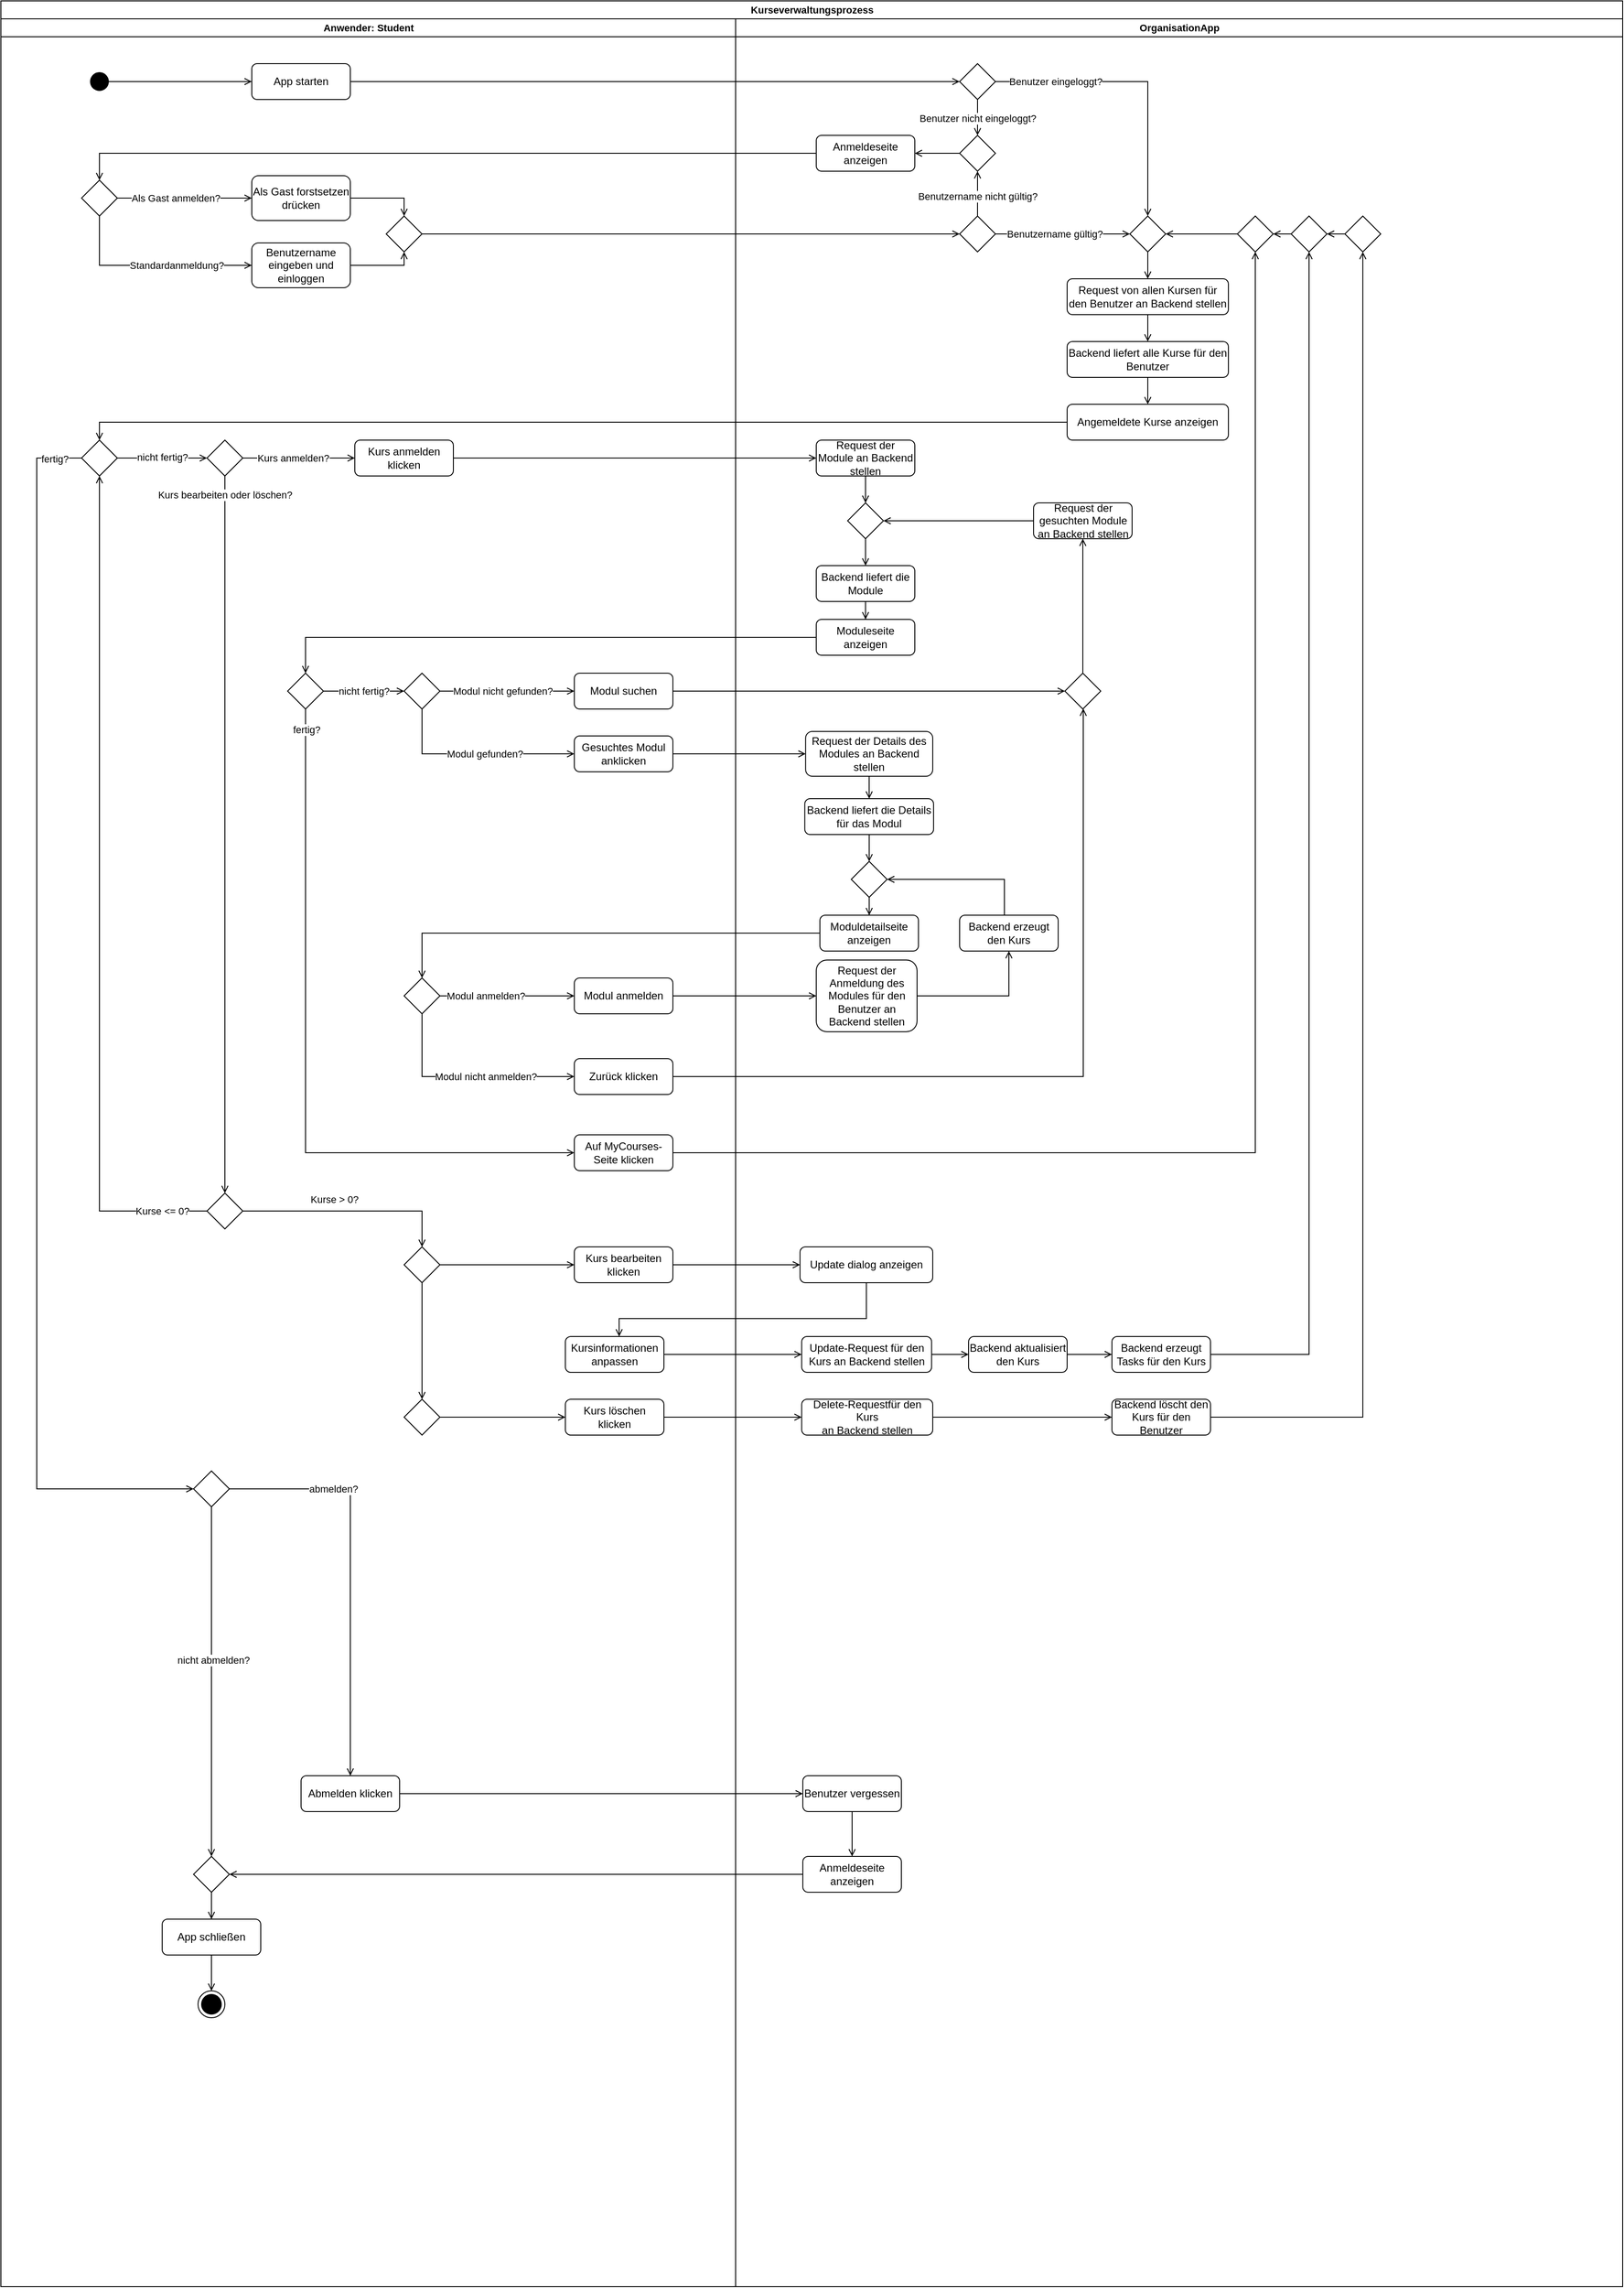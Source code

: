 <mxfile version="22.1.16" type="device">
  <diagram id="prtHgNgQTEPvFCAcTncT" name="Page-1">
    <mxGraphModel dx="1644" dy="957" grid="1" gridSize="10" guides="1" tooltips="1" connect="1" arrows="1" fold="1" page="1" pageScale="1" pageWidth="2339" pageHeight="3300" math="0" shadow="0">
      <root>
        <mxCell id="0" />
        <mxCell id="1" parent="0" />
        <mxCell id="r15vyIwHmRAf6tkdbMvE-11" value="Kurseverwaltungsprozess" style="swimlane;childLayout=stackLayout;resizeParent=1;resizeParentMax=0;startSize=20;html=1;fontFamily=Helvetica;fontSize=11;fontColor=default;" parent="1" vertex="1">
          <mxGeometry x="220" y="50" width="1810" height="2550" as="geometry" />
        </mxCell>
        <mxCell id="0JrusJnMJfVBX46V95SI-39" style="edgeStyle=orthogonalEdgeStyle;rounded=0;orthogonalLoop=1;jettySize=auto;html=1;endArrow=open;endFill=0;" parent="r15vyIwHmRAf6tkdbMvE-11" source="0JrusJnMJfVBX46V95SI-16" target="0JrusJnMJfVBX46V95SI-38" edge="1">
          <mxGeometry relative="1" as="geometry">
            <Array as="points">
              <mxPoint x="820" y="260" />
              <mxPoint x="820" y="260" />
            </Array>
          </mxGeometry>
        </mxCell>
        <mxCell id="0JrusJnMJfVBX46V95SI-12" style="edgeStyle=orthogonalEdgeStyle;rounded=0;orthogonalLoop=1;jettySize=auto;html=1;endArrow=open;endFill=0;" parent="r15vyIwHmRAf6tkdbMvE-11" source="r15vyIwHmRAf6tkdbMvE-31" target="0JrusJnMJfVBX46V95SI-8" edge="1">
          <mxGeometry relative="1" as="geometry" />
        </mxCell>
        <mxCell id="lxgantifRZ7oLD4zVD7n-120" style="edgeStyle=orthogonalEdgeStyle;shape=connector;rounded=0;orthogonalLoop=1;jettySize=auto;html=1;labelBackgroundColor=default;strokeColor=default;align=center;verticalAlign=middle;fontFamily=Helvetica;fontSize=11;fontColor=default;endArrow=open;endFill=0;" edge="1" parent="r15vyIwHmRAf6tkdbMvE-11" source="0JrusJnMJfVBX46V95SI-94" target="lxgantifRZ7oLD4zVD7n-123">
          <mxGeometry relative="1" as="geometry">
            <Array as="points">
              <mxPoint x="640" y="510" />
              <mxPoint x="640" y="510" />
            </Array>
          </mxGeometry>
        </mxCell>
        <mxCell id="lxgantifRZ7oLD4zVD7n-125" style="edgeStyle=orthogonalEdgeStyle;shape=connector;rounded=0;orthogonalLoop=1;jettySize=auto;html=1;labelBackgroundColor=default;strokeColor=default;align=center;verticalAlign=middle;fontFamily=Helvetica;fontSize=11;fontColor=default;endArrow=open;endFill=0;" edge="1" parent="r15vyIwHmRAf6tkdbMvE-11" source="lxgantifRZ7oLD4zVD7n-119" target="lxgantifRZ7oLD4zVD7n-166">
          <mxGeometry relative="1" as="geometry">
            <Array as="points">
              <mxPoint x="340" y="710" />
            </Array>
          </mxGeometry>
        </mxCell>
        <mxCell id="lxgantifRZ7oLD4zVD7n-143" style="edgeStyle=orthogonalEdgeStyle;shape=connector;rounded=0;orthogonalLoop=1;jettySize=auto;html=1;labelBackgroundColor=default;strokeColor=default;align=center;verticalAlign=middle;fontFamily=Helvetica;fontSize=11;fontColor=default;endArrow=open;endFill=0;" edge="1" parent="r15vyIwHmRAf6tkdbMvE-11" source="lxgantifRZ7oLD4zVD7n-128" target="lxgantifRZ7oLD4zVD7n-141">
          <mxGeometry relative="1" as="geometry" />
        </mxCell>
        <mxCell id="lxgantifRZ7oLD4zVD7n-179" style="edgeStyle=orthogonalEdgeStyle;shape=connector;rounded=0;orthogonalLoop=1;jettySize=auto;html=1;labelBackgroundColor=default;strokeColor=default;align=center;verticalAlign=middle;fontFamily=Helvetica;fontSize=11;fontColor=default;endArrow=open;endFill=0;" edge="1" parent="r15vyIwHmRAf6tkdbMvE-11" source="lxgantifRZ7oLD4zVD7n-129" target="lxgantifRZ7oLD4zVD7n-178">
          <mxGeometry relative="1" as="geometry" />
        </mxCell>
        <mxCell id="lxgantifRZ7oLD4zVD7n-165" style="edgeStyle=orthogonalEdgeStyle;shape=connector;rounded=0;orthogonalLoop=1;jettySize=auto;html=1;labelBackgroundColor=default;strokeColor=default;align=center;verticalAlign=middle;fontFamily=Helvetica;fontSize=11;fontColor=default;endArrow=open;endFill=0;" edge="1" parent="r15vyIwHmRAf6tkdbMvE-11" source="lxgantifRZ7oLD4zVD7n-161" target="lxgantifRZ7oLD4zVD7n-169">
          <mxGeometry relative="1" as="geometry">
            <mxPoint x="530.0" y="1250" as="sourcePoint" />
            <mxPoint x="1105" y="1070.0" as="targetPoint" />
            <Array as="points">
              <mxPoint x="1208" y="1200" />
            </Array>
          </mxGeometry>
        </mxCell>
        <mxCell id="r15vyIwHmRAf6tkdbMvE-21" style="edgeStyle=orthogonalEdgeStyle;shape=connector;rounded=0;orthogonalLoop=1;jettySize=auto;html=1;labelBackgroundColor=default;strokeColor=default;align=center;verticalAlign=middle;fontFamily=Helvetica;fontSize=11;fontColor=default;endArrow=open;endFill=0;" parent="r15vyIwHmRAf6tkdbMvE-11" source="r15vyIwHmRAf6tkdbMvE-18" target="r15vyIwHmRAf6tkdbMvE-20" edge="1">
          <mxGeometry relative="1" as="geometry" />
        </mxCell>
        <mxCell id="lxgantifRZ7oLD4zVD7n-191" style="edgeStyle=orthogonalEdgeStyle;shape=connector;rounded=0;orthogonalLoop=1;jettySize=auto;html=1;labelBackgroundColor=default;strokeColor=default;align=center;verticalAlign=middle;fontFamily=Helvetica;fontSize=11;fontColor=default;endArrow=open;endFill=0;" edge="1" parent="r15vyIwHmRAf6tkdbMvE-11" source="lxgantifRZ7oLD4zVD7n-186" target="lxgantifRZ7oLD4zVD7n-188">
          <mxGeometry relative="1" as="geometry">
            <mxPoint x="1390" y="490" as="targetPoint" />
          </mxGeometry>
        </mxCell>
        <mxCell id="lxgantifRZ7oLD4zVD7n-156" style="edgeStyle=orthogonalEdgeStyle;shape=connector;rounded=0;orthogonalLoop=1;jettySize=auto;html=1;labelBackgroundColor=default;strokeColor=default;align=center;verticalAlign=middle;fontFamily=Helvetica;fontSize=11;fontColor=default;endArrow=open;endFill=0;" edge="1" parent="r15vyIwHmRAf6tkdbMvE-11" source="0JrusJnMJfVBX46V95SI-2" target="0JrusJnMJfVBX46V95SI-110">
          <mxGeometry relative="1" as="geometry">
            <mxPoint x="967.474" y="530.026" as="targetPoint" />
            <Array as="points">
              <mxPoint x="110" y="470" />
            </Array>
          </mxGeometry>
        </mxCell>
        <mxCell id="lxgantifRZ7oLD4zVD7n-139" style="edgeStyle=orthogonalEdgeStyle;shape=connector;rounded=0;orthogonalLoop=1;jettySize=auto;html=1;labelBackgroundColor=default;strokeColor=default;align=center;verticalAlign=middle;fontFamily=Helvetica;fontSize=11;fontColor=default;endArrow=open;endFill=0;" edge="1" parent="r15vyIwHmRAf6tkdbMvE-11" source="lxgantifRZ7oLD4zVD7n-121" target="lxgantifRZ7oLD4zVD7n-169">
          <mxGeometry relative="1" as="geometry">
            <Array as="points">
              <mxPoint x="900" y="770" />
              <mxPoint x="900" y="770" />
            </Array>
          </mxGeometry>
        </mxCell>
        <mxCell id="lxgantifRZ7oLD4zVD7n-177" style="edgeStyle=orthogonalEdgeStyle;shape=connector;rounded=0;orthogonalLoop=1;jettySize=auto;html=1;labelBackgroundColor=default;strokeColor=default;align=center;verticalAlign=middle;fontFamily=Helvetica;fontSize=11;fontColor=default;endArrow=open;endFill=0;" edge="1" parent="r15vyIwHmRAf6tkdbMvE-11" source="lxgantifRZ7oLD4zVD7n-122" target="lxgantifRZ7oLD4zVD7n-171">
          <mxGeometry relative="1" as="geometry" />
        </mxCell>
        <mxCell id="r15vyIwHmRAf6tkdbMvE-12" value="Anwender: Student" style="swimlane;startSize=20;html=1;fontFamily=Helvetica;fontSize=11;fontColor=default;" parent="r15vyIwHmRAf6tkdbMvE-11" vertex="1">
          <mxGeometry y="20" width="820" height="2530" as="geometry" />
        </mxCell>
        <mxCell id="0JrusJnMJfVBX46V95SI-94" value="Kurs anmelden klicken" style="rounded=1;whiteSpace=wrap;html=1;" parent="r15vyIwHmRAf6tkdbMvE-12" vertex="1">
          <mxGeometry x="395" y="470" width="110" height="40" as="geometry" />
        </mxCell>
        <mxCell id="lxgantifRZ7oLD4zVD7n-192" style="edgeStyle=orthogonalEdgeStyle;shape=connector;rounded=0;orthogonalLoop=1;jettySize=auto;html=1;labelBackgroundColor=default;strokeColor=default;align=center;verticalAlign=middle;fontFamily=Helvetica;fontSize=11;fontColor=default;endArrow=open;endFill=0;" edge="1" parent="r15vyIwHmRAf6tkdbMvE-12" source="0JrusJnMJfVBX46V95SI-5" target="0JrusJnMJfVBX46V95SI-16">
          <mxGeometry relative="1" as="geometry">
            <Array as="points">
              <mxPoint x="450" y="275" />
            </Array>
          </mxGeometry>
        </mxCell>
        <mxCell id="0JrusJnMJfVBX46V95SI-5" value="Benutzername eingeben und einloggen" style="rounded=1;whiteSpace=wrap;html=1;" parent="r15vyIwHmRAf6tkdbMvE-12" vertex="1">
          <mxGeometry x="280" y="250" width="110" height="50" as="geometry" />
        </mxCell>
        <mxCell id="0JrusJnMJfVBX46V95SI-9" value="Als Gast forstsetzen drücken" style="rounded=1;whiteSpace=wrap;html=1;" parent="r15vyIwHmRAf6tkdbMvE-12" vertex="1">
          <mxGeometry x="280" y="175" width="110" height="50" as="geometry" />
        </mxCell>
        <mxCell id="0JrusJnMJfVBX46V95SI-16" value="" style="rhombus;whiteSpace=wrap;html=1;" parent="r15vyIwHmRAf6tkdbMvE-12" vertex="1">
          <mxGeometry x="430" y="220" width="40" height="40" as="geometry" />
        </mxCell>
        <mxCell id="0JrusJnMJfVBX46V95SI-18" style="edgeStyle=orthogonalEdgeStyle;rounded=0;orthogonalLoop=1;jettySize=auto;html=1;endArrow=open;endFill=0;" parent="r15vyIwHmRAf6tkdbMvE-12" source="0JrusJnMJfVBX46V95SI-9" target="0JrusJnMJfVBX46V95SI-16" edge="1">
          <mxGeometry relative="1" as="geometry">
            <Array as="points">
              <mxPoint x="450" y="200" />
            </Array>
          </mxGeometry>
        </mxCell>
        <mxCell id="0JrusJnMJfVBX46V95SI-8" value="" style="rhombus;whiteSpace=wrap;html=1;" parent="r15vyIwHmRAf6tkdbMvE-12" vertex="1">
          <mxGeometry x="90" y="180" width="40" height="40" as="geometry" />
        </mxCell>
        <mxCell id="0JrusJnMJfVBX46V95SI-10" style="edgeStyle=orthogonalEdgeStyle;rounded=0;orthogonalLoop=1;jettySize=auto;html=1;endArrow=open;endFill=0;" parent="r15vyIwHmRAf6tkdbMvE-12" source="0JrusJnMJfVBX46V95SI-8" target="0JrusJnMJfVBX46V95SI-5" edge="1">
          <mxGeometry relative="1" as="geometry">
            <Array as="points">
              <mxPoint x="110" y="275" />
            </Array>
          </mxGeometry>
        </mxCell>
        <mxCell id="0JrusJnMJfVBX46V95SI-13" value="Standardanmeldung?" style="edgeLabel;html=1;align=center;verticalAlign=middle;resizable=0;points=[];" parent="0JrusJnMJfVBX46V95SI-10" vertex="1" connectable="0">
          <mxGeometry x="-0.062" relative="1" as="geometry">
            <mxPoint x="35" as="offset" />
          </mxGeometry>
        </mxCell>
        <mxCell id="0JrusJnMJfVBX46V95SI-11" style="edgeStyle=orthogonalEdgeStyle;rounded=0;orthogonalLoop=1;jettySize=auto;html=1;endArrow=open;endFill=0;" parent="r15vyIwHmRAf6tkdbMvE-12" source="0JrusJnMJfVBX46V95SI-8" target="0JrusJnMJfVBX46V95SI-9" edge="1">
          <mxGeometry relative="1" as="geometry">
            <Array as="points">
              <mxPoint x="185" y="200" />
            </Array>
          </mxGeometry>
        </mxCell>
        <mxCell id="0JrusJnMJfVBX46V95SI-15" value="Als Gast anmelden?" style="edgeLabel;html=1;align=center;verticalAlign=middle;resizable=0;points=[];" parent="0JrusJnMJfVBX46V95SI-11" vertex="1" connectable="0">
          <mxGeometry x="-0.052" relative="1" as="geometry">
            <mxPoint x="-6" as="offset" />
          </mxGeometry>
        </mxCell>
        <mxCell id="0JrusJnMJfVBX46V95SI-99" style="edgeStyle=orthogonalEdgeStyle;rounded=0;orthogonalLoop=1;jettySize=auto;html=1;endArrow=open;endFill=0;" parent="r15vyIwHmRAf6tkdbMvE-12" source="0JrusJnMJfVBX46V95SI-98" target="0JrusJnMJfVBX46V95SI-94" edge="1">
          <mxGeometry relative="1" as="geometry" />
        </mxCell>
        <mxCell id="lxgantifRZ7oLD4zVD7n-19" value="Kurs anmelden?" style="edgeLabel;html=1;align=center;verticalAlign=middle;resizable=0;points=[];fontSize=11;fontFamily=Helvetica;fontColor=default;" vertex="1" connectable="0" parent="0JrusJnMJfVBX46V95SI-99">
          <mxGeometry x="-0.483" relative="1" as="geometry">
            <mxPoint x="23" as="offset" />
          </mxGeometry>
        </mxCell>
        <mxCell id="0JrusJnMJfVBX46V95SI-98" value="" style="rhombus;whiteSpace=wrap;html=1;" parent="r15vyIwHmRAf6tkdbMvE-12" vertex="1">
          <mxGeometry x="230" y="470" width="40" height="40" as="geometry" />
        </mxCell>
        <mxCell id="lxgantifRZ7oLD4zVD7n-4" style="edgeStyle=orthogonalEdgeStyle;rounded=0;orthogonalLoop=1;jettySize=auto;html=1;endArrow=open;endFill=0;" edge="1" parent="r15vyIwHmRAf6tkdbMvE-12" source="0JrusJnMJfVBX46V95SI-110" target="0JrusJnMJfVBX46V95SI-98">
          <mxGeometry relative="1" as="geometry">
            <Array as="points">
              <mxPoint x="160" y="490" />
              <mxPoint x="160" y="490" />
            </Array>
          </mxGeometry>
        </mxCell>
        <mxCell id="lxgantifRZ7oLD4zVD7n-5" value="nicht fertig?" style="edgeLabel;html=1;align=center;verticalAlign=middle;resizable=0;points=[];" vertex="1" connectable="0" parent="lxgantifRZ7oLD4zVD7n-4">
          <mxGeometry x="-0.002" y="1" relative="1" as="geometry">
            <mxPoint as="offset" />
          </mxGeometry>
        </mxCell>
        <mxCell id="0JrusJnMJfVBX46V95SI-110" value="" style="rhombus;whiteSpace=wrap;html=1;" parent="r15vyIwHmRAf6tkdbMvE-12" vertex="1">
          <mxGeometry x="90" y="470" width="40" height="40" as="geometry" />
        </mxCell>
        <mxCell id="lxgantifRZ7oLD4zVD7n-187" style="edgeStyle=orthogonalEdgeStyle;shape=connector;rounded=0;orthogonalLoop=1;jettySize=auto;html=1;labelBackgroundColor=default;strokeColor=default;align=center;verticalAlign=middle;fontFamily=Helvetica;fontSize=11;fontColor=default;endArrow=open;endFill=0;" edge="1" parent="r15vyIwHmRAf6tkdbMvE-12" source="lxgantifRZ7oLD4zVD7n-166" target="lxgantifRZ7oLD4zVD7n-186">
          <mxGeometry relative="1" as="geometry">
            <Array as="points">
              <mxPoint x="340" y="1265" />
            </Array>
          </mxGeometry>
        </mxCell>
        <mxCell id="lxgantifRZ7oLD4zVD7n-194" value="fertig?" style="edgeLabel;html=1;align=center;verticalAlign=middle;resizable=0;points=[];fontSize=11;fontFamily=Helvetica;fontColor=default;" vertex="1" connectable="0" parent="lxgantifRZ7oLD4zVD7n-187">
          <mxGeometry x="-0.942" y="1" relative="1" as="geometry">
            <mxPoint as="offset" />
          </mxGeometry>
        </mxCell>
        <mxCell id="lxgantifRZ7oLD4zVD7n-166" value="" style="rhombus;whiteSpace=wrap;html=1;" vertex="1" parent="r15vyIwHmRAf6tkdbMvE-12">
          <mxGeometry x="320" y="730" width="40" height="40" as="geometry" />
        </mxCell>
        <mxCell id="lxgantifRZ7oLD4zVD7n-128" value="Gesuchtes Modul anklicken" style="rounded=1;whiteSpace=wrap;html=1;" vertex="1" parent="r15vyIwHmRAf6tkdbMvE-12">
          <mxGeometry x="640" y="800" width="110" height="40" as="geometry" />
        </mxCell>
        <mxCell id="lxgantifRZ7oLD4zVD7n-129" value="Modul anmelden" style="rounded=1;whiteSpace=wrap;html=1;" vertex="1" parent="r15vyIwHmRAf6tkdbMvE-12">
          <mxGeometry x="640" y="1070" width="110" height="40" as="geometry" />
        </mxCell>
        <mxCell id="lxgantifRZ7oLD4zVD7n-161" value="Zurück klicken" style="rounded=1;whiteSpace=wrap;html=1;" vertex="1" parent="r15vyIwHmRAf6tkdbMvE-12">
          <mxGeometry x="640" y="1160" width="110" height="40" as="geometry" />
        </mxCell>
        <mxCell id="lxgantifRZ7oLD4zVD7n-186" value="Auf MyCourses-Seite klicken" style="rounded=1;whiteSpace=wrap;html=1;" vertex="1" parent="r15vyIwHmRAf6tkdbMvE-12">
          <mxGeometry x="640" y="1245" width="110" height="40" as="geometry" />
        </mxCell>
        <mxCell id="r15vyIwHmRAf6tkdbMvE-15" value="" style="ellipse;whiteSpace=wrap;html=1;fillColor=#000000;" parent="r15vyIwHmRAf6tkdbMvE-12" vertex="1">
          <mxGeometry x="100" y="60" width="20" height="20" as="geometry" />
        </mxCell>
        <mxCell id="r15vyIwHmRAf6tkdbMvE-18" value="App starten" style="rounded=1;whiteSpace=wrap;html=1;" parent="r15vyIwHmRAf6tkdbMvE-12" vertex="1">
          <mxGeometry x="280" y="50" width="110" height="40" as="geometry" />
        </mxCell>
        <mxCell id="r15vyIwHmRAf6tkdbMvE-17" style="edgeStyle=orthogonalEdgeStyle;shape=connector;rounded=0;orthogonalLoop=1;jettySize=auto;html=1;labelBackgroundColor=default;strokeColor=default;align=center;verticalAlign=middle;fontFamily=Helvetica;fontSize=11;fontColor=default;endArrow=open;endFill=0;" parent="r15vyIwHmRAf6tkdbMvE-12" source="r15vyIwHmRAf6tkdbMvE-15" target="r15vyIwHmRAf6tkdbMvE-18" edge="1">
          <mxGeometry relative="1" as="geometry">
            <mxPoint x="470" y="50" as="targetPoint" />
          </mxGeometry>
        </mxCell>
        <mxCell id="lxgantifRZ7oLD4zVD7n-134" value="" style="rhombus;whiteSpace=wrap;html=1;" vertex="1" parent="r15vyIwHmRAf6tkdbMvE-12">
          <mxGeometry x="450" y="730" width="40" height="40" as="geometry" />
        </mxCell>
        <mxCell id="lxgantifRZ7oLD4zVD7n-137" style="edgeStyle=orthogonalEdgeStyle;shape=connector;rounded=0;orthogonalLoop=1;jettySize=auto;html=1;labelBackgroundColor=default;strokeColor=default;align=center;verticalAlign=middle;fontFamily=Helvetica;fontSize=11;fontColor=default;endArrow=open;endFill=0;" edge="1" parent="r15vyIwHmRAf6tkdbMvE-12" source="lxgantifRZ7oLD4zVD7n-134" target="lxgantifRZ7oLD4zVD7n-128">
          <mxGeometry relative="1" as="geometry">
            <Array as="points">
              <mxPoint x="470" y="820" />
            </Array>
          </mxGeometry>
        </mxCell>
        <mxCell id="lxgantifRZ7oLD4zVD7n-138" value="Modul gefunden?" style="edgeLabel;html=1;align=center;verticalAlign=middle;resizable=0;points=[];fontSize=11;fontFamily=Helvetica;fontColor=default;" vertex="1" connectable="0" parent="lxgantifRZ7oLD4zVD7n-137">
          <mxGeometry x="-0.356" y="1" relative="1" as="geometry">
            <mxPoint x="49" y="1" as="offset" />
          </mxGeometry>
        </mxCell>
        <mxCell id="lxgantifRZ7oLD4zVD7n-167" style="edgeStyle=orthogonalEdgeStyle;shape=connector;rounded=0;orthogonalLoop=1;jettySize=auto;html=1;labelBackgroundColor=default;strokeColor=default;align=center;verticalAlign=middle;fontFamily=Helvetica;fontSize=11;fontColor=default;endArrow=open;endFill=0;" edge="1" parent="r15vyIwHmRAf6tkdbMvE-12" source="lxgantifRZ7oLD4zVD7n-166" target="lxgantifRZ7oLD4zVD7n-134">
          <mxGeometry relative="1" as="geometry" />
        </mxCell>
        <mxCell id="lxgantifRZ7oLD4zVD7n-168" value="nicht fertig?" style="edgeLabel;html=1;align=center;verticalAlign=middle;resizable=0;points=[];fontSize=11;fontFamily=Helvetica;fontColor=default;" vertex="1" connectable="0" parent="lxgantifRZ7oLD4zVD7n-167">
          <mxGeometry x="-0.292" y="2" relative="1" as="geometry">
            <mxPoint x="13" y="2" as="offset" />
          </mxGeometry>
        </mxCell>
        <mxCell id="lxgantifRZ7oLD4zVD7n-121" value="Modul suchen" style="rounded=1;whiteSpace=wrap;html=1;" vertex="1" parent="r15vyIwHmRAf6tkdbMvE-12">
          <mxGeometry x="640" y="730" width="110" height="40" as="geometry" />
        </mxCell>
        <mxCell id="lxgantifRZ7oLD4zVD7n-135" style="edgeStyle=orthogonalEdgeStyle;shape=connector;rounded=0;orthogonalLoop=1;jettySize=auto;html=1;labelBackgroundColor=default;strokeColor=default;align=center;verticalAlign=middle;fontFamily=Helvetica;fontSize=11;fontColor=default;endArrow=open;endFill=0;" edge="1" parent="r15vyIwHmRAf6tkdbMvE-12" source="lxgantifRZ7oLD4zVD7n-134" target="lxgantifRZ7oLD4zVD7n-121">
          <mxGeometry relative="1" as="geometry" />
        </mxCell>
        <mxCell id="lxgantifRZ7oLD4zVD7n-136" value="Modul nicht gefunden?" style="edgeLabel;html=1;align=center;verticalAlign=middle;resizable=0;points=[];fontSize=11;fontFamily=Helvetica;fontColor=default;" vertex="1" connectable="0" parent="lxgantifRZ7oLD4zVD7n-135">
          <mxGeometry x="0.251" relative="1" as="geometry">
            <mxPoint x="-24" as="offset" />
          </mxGeometry>
        </mxCell>
        <mxCell id="lxgantifRZ7oLD4zVD7n-171" value="" style="rhombus;whiteSpace=wrap;html=1;" vertex="1" parent="r15vyIwHmRAf6tkdbMvE-12">
          <mxGeometry x="450" y="1070" width="40" height="40" as="geometry" />
        </mxCell>
        <mxCell id="lxgantifRZ7oLD4zVD7n-175" style="edgeStyle=orthogonalEdgeStyle;shape=connector;rounded=0;orthogonalLoop=1;jettySize=auto;html=1;labelBackgroundColor=default;strokeColor=default;align=center;verticalAlign=middle;fontFamily=Helvetica;fontSize=11;fontColor=default;endArrow=open;endFill=0;" edge="1" parent="r15vyIwHmRAf6tkdbMvE-12" source="lxgantifRZ7oLD4zVD7n-171" target="lxgantifRZ7oLD4zVD7n-161">
          <mxGeometry relative="1" as="geometry">
            <Array as="points">
              <mxPoint x="470" y="1180" />
            </Array>
          </mxGeometry>
        </mxCell>
        <mxCell id="lxgantifRZ7oLD4zVD7n-176" value="Modul nicht anmelden?" style="edgeLabel;html=1;align=center;verticalAlign=middle;resizable=0;points=[];fontSize=11;fontFamily=Helvetica;fontColor=default;" vertex="1" connectable="0" parent="lxgantifRZ7oLD4zVD7n-175">
          <mxGeometry x="0.246" y="1" relative="1" as="geometry">
            <mxPoint x="-9" y="1" as="offset" />
          </mxGeometry>
        </mxCell>
        <mxCell id="lxgantifRZ7oLD4zVD7n-172" style="edgeStyle=orthogonalEdgeStyle;shape=connector;rounded=0;orthogonalLoop=1;jettySize=auto;html=1;labelBackgroundColor=default;strokeColor=default;align=center;verticalAlign=middle;fontFamily=Helvetica;fontSize=11;fontColor=default;endArrow=open;endFill=0;" edge="1" parent="r15vyIwHmRAf6tkdbMvE-12" source="lxgantifRZ7oLD4zVD7n-171" target="lxgantifRZ7oLD4zVD7n-129">
          <mxGeometry relative="1" as="geometry">
            <Array as="points">
              <mxPoint x="560" y="1090" />
              <mxPoint x="560" y="1090" />
            </Array>
          </mxGeometry>
        </mxCell>
        <mxCell id="lxgantifRZ7oLD4zVD7n-174" value="Modul anmelden?" style="edgeLabel;html=1;align=center;verticalAlign=middle;resizable=0;points=[];fontSize=11;fontFamily=Helvetica;fontColor=default;" vertex="1" connectable="0" parent="lxgantifRZ7oLD4zVD7n-172">
          <mxGeometry x="-0.392" y="-1" relative="1" as="geometry">
            <mxPoint x="5" y="-1" as="offset" />
          </mxGeometry>
        </mxCell>
        <mxCell id="0JrusJnMJfVBX46V95SI-103" value="" style="rhombus;whiteSpace=wrap;html=1;" parent="r15vyIwHmRAf6tkdbMvE-12" vertex="1">
          <mxGeometry x="230" y="1310" width="40" height="40" as="geometry" />
        </mxCell>
        <mxCell id="0JrusJnMJfVBX46V95SI-105" style="edgeStyle=orthogonalEdgeStyle;rounded=0;orthogonalLoop=1;jettySize=auto;html=1;endArrow=open;endFill=0;" parent="r15vyIwHmRAf6tkdbMvE-12" source="0JrusJnMJfVBX46V95SI-98" target="0JrusJnMJfVBX46V95SI-103" edge="1">
          <mxGeometry relative="1" as="geometry" />
        </mxCell>
        <mxCell id="lxgantifRZ7oLD4zVD7n-20" value="Kurs bearbeiten oder löschen?" style="edgeLabel;html=1;align=center;verticalAlign=middle;resizable=0;points=[];fontSize=11;fontFamily=Helvetica;fontColor=default;" vertex="1" connectable="0" parent="0JrusJnMJfVBX46V95SI-105">
          <mxGeometry x="-0.426" y="1" relative="1" as="geometry">
            <mxPoint x="-1" y="-209" as="offset" />
          </mxGeometry>
        </mxCell>
        <mxCell id="0JrusJnMJfVBX46V95SI-104" style="edgeStyle=orthogonalEdgeStyle;rounded=0;orthogonalLoop=1;jettySize=auto;html=1;endArrow=open;endFill=0;" parent="r15vyIwHmRAf6tkdbMvE-12" source="0JrusJnMJfVBX46V95SI-103" target="0JrusJnMJfVBX46V95SI-110" edge="1">
          <mxGeometry relative="1" as="geometry">
            <Array as="points">
              <mxPoint x="110" y="1330" />
            </Array>
          </mxGeometry>
        </mxCell>
        <mxCell id="lxgantifRZ7oLD4zVD7n-22" value="Kurse &amp;lt;= 0?" style="edgeLabel;html=1;align=center;verticalAlign=middle;resizable=0;points=[];fontSize=11;fontFamily=Helvetica;fontColor=default;" vertex="1" connectable="0" parent="0JrusJnMJfVBX46V95SI-104">
          <mxGeometry x="-0.189" y="1" relative="1" as="geometry">
            <mxPoint x="71" y="261" as="offset" />
          </mxGeometry>
        </mxCell>
        <mxCell id="0JrusJnMJfVBX46V95SI-96" value="Kurs bearbeiten klicken" style="rounded=1;whiteSpace=wrap;html=1;" parent="r15vyIwHmRAf6tkdbMvE-12" vertex="1">
          <mxGeometry x="640" y="1370" width="110" height="40" as="geometry" />
        </mxCell>
        <mxCell id="0JrusJnMJfVBX46V95SI-97" value="Kurs löschen klicken" style="rounded=1;whiteSpace=wrap;html=1;" parent="r15vyIwHmRAf6tkdbMvE-12" vertex="1">
          <mxGeometry x="630" y="1540" width="110" height="40" as="geometry" />
        </mxCell>
        <mxCell id="0JrusJnMJfVBX46V95SI-101" style="edgeStyle=orthogonalEdgeStyle;rounded=0;orthogonalLoop=1;jettySize=auto;html=1;endArrow=open;endFill=0;" parent="r15vyIwHmRAf6tkdbMvE-12" source="0JrusJnMJfVBX46V95SI-100" target="0JrusJnMJfVBX46V95SI-97" edge="1">
          <mxGeometry relative="1" as="geometry" />
        </mxCell>
        <mxCell id="0JrusJnMJfVBX46V95SI-100" value="" style="rhombus;whiteSpace=wrap;html=1;" parent="r15vyIwHmRAf6tkdbMvE-12" vertex="1">
          <mxGeometry x="450" y="1540" width="40" height="40" as="geometry" />
        </mxCell>
        <mxCell id="0JrusJnMJfVBX46V95SI-107" style="edgeStyle=orthogonalEdgeStyle;rounded=0;orthogonalLoop=1;jettySize=auto;html=1;endArrow=open;endFill=0;" parent="r15vyIwHmRAf6tkdbMvE-12" source="0JrusJnMJfVBX46V95SI-102" target="0JrusJnMJfVBX46V95SI-96" edge="1">
          <mxGeometry relative="1" as="geometry" />
        </mxCell>
        <mxCell id="0JrusJnMJfVBX46V95SI-109" style="edgeStyle=orthogonalEdgeStyle;shape=connector;rounded=0;orthogonalLoop=1;jettySize=auto;html=1;labelBackgroundColor=default;strokeColor=default;align=center;verticalAlign=middle;fontFamily=Helvetica;fontSize=11;fontColor=default;endArrow=open;endFill=0;" parent="r15vyIwHmRAf6tkdbMvE-12" source="0JrusJnMJfVBX46V95SI-102" target="0JrusJnMJfVBX46V95SI-100" edge="1">
          <mxGeometry relative="1" as="geometry" />
        </mxCell>
        <mxCell id="0JrusJnMJfVBX46V95SI-102" value="" style="rhombus;whiteSpace=wrap;html=1;" parent="r15vyIwHmRAf6tkdbMvE-12" vertex="1">
          <mxGeometry x="450" y="1370" width="40" height="40" as="geometry" />
        </mxCell>
        <mxCell id="lxgantifRZ7oLD4zVD7n-11" value="Kursinformationen anpassen" style="rounded=1;whiteSpace=wrap;html=1;" vertex="1" parent="r15vyIwHmRAf6tkdbMvE-12">
          <mxGeometry x="630" y="1470" width="110" height="40" as="geometry" />
        </mxCell>
        <mxCell id="0JrusJnMJfVBX46V95SI-108" style="edgeStyle=orthogonalEdgeStyle;shape=connector;rounded=0;orthogonalLoop=1;jettySize=auto;html=1;labelBackgroundColor=default;strokeColor=default;align=center;verticalAlign=middle;fontFamily=Helvetica;fontSize=11;fontColor=default;endArrow=open;endFill=0;" parent="r15vyIwHmRAf6tkdbMvE-12" source="0JrusJnMJfVBX46V95SI-103" target="0JrusJnMJfVBX46V95SI-102" edge="1">
          <mxGeometry relative="1" as="geometry" />
        </mxCell>
        <mxCell id="lxgantifRZ7oLD4zVD7n-21" value="Kurse &amp;gt; 0?" style="edgeLabel;html=1;align=center;verticalAlign=middle;resizable=0;points=[];fontSize=11;fontFamily=Helvetica;fontColor=default;" vertex="1" connectable="0" parent="0JrusJnMJfVBX46V95SI-108">
          <mxGeometry x="0.011" relative="1" as="geometry">
            <mxPoint x="-20" y="-13" as="offset" />
          </mxGeometry>
        </mxCell>
        <mxCell id="r15vyIwHmRAf6tkdbMvE-13" value="OrganisationApp" style="swimlane;startSize=20;html=1;fontFamily=Helvetica;fontSize=11;fontColor=default;" parent="r15vyIwHmRAf6tkdbMvE-11" vertex="1">
          <mxGeometry x="820" y="20" width="990" height="2530" as="geometry" />
        </mxCell>
        <mxCell id="r15vyIwHmRAf6tkdbMvE-33" style="edgeStyle=orthogonalEdgeStyle;shape=connector;rounded=0;orthogonalLoop=1;jettySize=auto;html=1;labelBackgroundColor=default;strokeColor=default;align=center;verticalAlign=middle;fontFamily=Helvetica;fontSize=11;fontColor=default;endArrow=open;endFill=0;" parent="r15vyIwHmRAf6tkdbMvE-13" source="r15vyIwHmRAf6tkdbMvE-20" target="0JrusJnMJfVBX46V95SI-40" edge="1">
          <mxGeometry relative="1" as="geometry">
            <Array as="points">
              <mxPoint x="270" y="120" />
              <mxPoint x="270" y="120" />
            </Array>
          </mxGeometry>
        </mxCell>
        <mxCell id="r15vyIwHmRAf6tkdbMvE-38" value="Benutzer nicht eingeloggt?" style="edgeLabel;html=1;align=center;verticalAlign=middle;resizable=0;points=[];fontSize=11;fontFamily=Helvetica;fontColor=default;" parent="r15vyIwHmRAf6tkdbMvE-33" vertex="1" connectable="0">
          <mxGeometry x="-0.428" y="-3" relative="1" as="geometry">
            <mxPoint x="3" y="9" as="offset" />
          </mxGeometry>
        </mxCell>
        <mxCell id="0JrusJnMJfVBX46V95SI-3" style="edgeStyle=orthogonalEdgeStyle;rounded=0;orthogonalLoop=1;jettySize=auto;html=1;endArrow=open;endFill=0;" parent="r15vyIwHmRAf6tkdbMvE-13" source="r15vyIwHmRAf6tkdbMvE-20" target="0JrusJnMJfVBX46V95SI-46" edge="1">
          <mxGeometry relative="1" as="geometry" />
        </mxCell>
        <mxCell id="0JrusJnMJfVBX46V95SI-4" value="Benutzer eingeloggt?" style="edgeLabel;html=1;align=center;verticalAlign=middle;resizable=0;points=[];" parent="0JrusJnMJfVBX46V95SI-3" vertex="1" connectable="0">
          <mxGeometry x="0.131" y="-1" relative="1" as="geometry">
            <mxPoint x="-102" y="-11" as="offset" />
          </mxGeometry>
        </mxCell>
        <mxCell id="r15vyIwHmRAf6tkdbMvE-20" value="" style="rhombus;whiteSpace=wrap;html=1;" parent="r15vyIwHmRAf6tkdbMvE-13" vertex="1">
          <mxGeometry x="250" y="50" width="40" height="40" as="geometry" />
        </mxCell>
        <mxCell id="r15vyIwHmRAf6tkdbMvE-31" value="Anmeldeseite anzeigen" style="rounded=1;whiteSpace=wrap;html=1;" parent="r15vyIwHmRAf6tkdbMvE-13" vertex="1">
          <mxGeometry x="90" y="130" width="110" height="40" as="geometry" />
        </mxCell>
        <mxCell id="0JrusJnMJfVBX46V95SI-2" value="Angemeldete Kurse anzeigen" style="rounded=1;whiteSpace=wrap;html=1;" parent="r15vyIwHmRAf6tkdbMvE-13" vertex="1">
          <mxGeometry x="370" y="430" width="180" height="40" as="geometry" />
        </mxCell>
        <mxCell id="0JrusJnMJfVBX46V95SI-41" style="edgeStyle=orthogonalEdgeStyle;rounded=0;orthogonalLoop=1;jettySize=auto;html=1;endArrow=open;endFill=0;" parent="r15vyIwHmRAf6tkdbMvE-13" source="0JrusJnMJfVBX46V95SI-38" target="0JrusJnMJfVBX46V95SI-40" edge="1">
          <mxGeometry relative="1" as="geometry">
            <mxPoint x="159.74" y="370" as="sourcePoint" />
            <mxPoint x="159.74" y="230" as="targetPoint" />
          </mxGeometry>
        </mxCell>
        <mxCell id="0JrusJnMJfVBX46V95SI-43" value="Benutzername nicht gültig?" style="edgeLabel;html=1;align=center;verticalAlign=middle;resizable=0;points=[];" parent="0JrusJnMJfVBX46V95SI-41" vertex="1" connectable="0">
          <mxGeometry x="-0.608" y="1" relative="1" as="geometry">
            <mxPoint x="1" y="-12" as="offset" />
          </mxGeometry>
        </mxCell>
        <mxCell id="0JrusJnMJfVBX46V95SI-44" style="edgeStyle=orthogonalEdgeStyle;rounded=0;orthogonalLoop=1;jettySize=auto;html=1;endArrow=open;endFill=0;" parent="r15vyIwHmRAf6tkdbMvE-13" source="0JrusJnMJfVBX46V95SI-38" target="0JrusJnMJfVBX46V95SI-46" edge="1">
          <mxGeometry relative="1" as="geometry" />
        </mxCell>
        <mxCell id="0JrusJnMJfVBX46V95SI-45" value="Benutzername gültig?" style="edgeLabel;html=1;align=center;verticalAlign=middle;resizable=0;points=[];" parent="0JrusJnMJfVBX46V95SI-44" vertex="1" connectable="0">
          <mxGeometry x="-0.815" y="-1" relative="1" as="geometry">
            <mxPoint x="52" y="-1" as="offset" />
          </mxGeometry>
        </mxCell>
        <mxCell id="0JrusJnMJfVBX46V95SI-38" value="" style="rhombus;whiteSpace=wrap;html=1;" parent="r15vyIwHmRAf6tkdbMvE-13" vertex="1">
          <mxGeometry x="250" y="220" width="40" height="40" as="geometry" />
        </mxCell>
        <mxCell id="0JrusJnMJfVBX46V95SI-42" style="edgeStyle=orthogonalEdgeStyle;rounded=0;orthogonalLoop=1;jettySize=auto;html=1;endArrow=open;endFill=0;" parent="r15vyIwHmRAf6tkdbMvE-13" source="0JrusJnMJfVBX46V95SI-40" target="r15vyIwHmRAf6tkdbMvE-31" edge="1">
          <mxGeometry relative="1" as="geometry" />
        </mxCell>
        <mxCell id="0JrusJnMJfVBX46V95SI-40" value="" style="rhombus;whiteSpace=wrap;html=1;" parent="r15vyIwHmRAf6tkdbMvE-13" vertex="1">
          <mxGeometry x="250" y="130" width="40" height="40" as="geometry" />
        </mxCell>
        <mxCell id="lxgantifRZ7oLD4zVD7n-153" style="edgeStyle=orthogonalEdgeStyle;shape=connector;rounded=0;orthogonalLoop=1;jettySize=auto;html=1;labelBackgroundColor=default;strokeColor=default;align=center;verticalAlign=middle;fontFamily=Helvetica;fontSize=11;fontColor=default;endArrow=open;endFill=0;" edge="1" parent="r15vyIwHmRAf6tkdbMvE-13" source="0JrusJnMJfVBX46V95SI-46" target="lxgantifRZ7oLD4zVD7n-150">
          <mxGeometry relative="1" as="geometry" />
        </mxCell>
        <mxCell id="0JrusJnMJfVBX46V95SI-46" value="" style="rhombus;whiteSpace=wrap;html=1;" parent="r15vyIwHmRAf6tkdbMvE-13" vertex="1">
          <mxGeometry x="440" y="220" width="40" height="40" as="geometry" />
        </mxCell>
        <mxCell id="lxgantifRZ7oLD4zVD7n-123" value="Request der Module an Backend stellen" style="rounded=1;whiteSpace=wrap;html=1;" vertex="1" parent="r15vyIwHmRAf6tkdbMvE-13">
          <mxGeometry x="90" y="470" width="110" height="40" as="geometry" />
        </mxCell>
        <mxCell id="lxgantifRZ7oLD4zVD7n-131" style="edgeStyle=orthogonalEdgeStyle;shape=connector;rounded=0;orthogonalLoop=1;jettySize=auto;html=1;labelBackgroundColor=default;strokeColor=default;align=center;verticalAlign=middle;fontFamily=Helvetica;fontSize=11;fontColor=default;endArrow=open;endFill=0;" edge="1" parent="r15vyIwHmRAf6tkdbMvE-13" source="lxgantifRZ7oLD4zVD7n-126" target="lxgantifRZ7oLD4zVD7n-157">
          <mxGeometry relative="1" as="geometry" />
        </mxCell>
        <mxCell id="lxgantifRZ7oLD4zVD7n-126" value="" style="rhombus;whiteSpace=wrap;html=1;" vertex="1" parent="r15vyIwHmRAf6tkdbMvE-13">
          <mxGeometry x="125" y="540" width="40" height="40" as="geometry" />
        </mxCell>
        <mxCell id="lxgantifRZ7oLD4zVD7n-130" style="edgeStyle=orthogonalEdgeStyle;shape=connector;rounded=0;orthogonalLoop=1;jettySize=auto;html=1;labelBackgroundColor=default;strokeColor=default;align=center;verticalAlign=middle;fontFamily=Helvetica;fontSize=11;fontColor=default;endArrow=open;endFill=0;" edge="1" parent="r15vyIwHmRAf6tkdbMvE-13" source="lxgantifRZ7oLD4zVD7n-123" target="lxgantifRZ7oLD4zVD7n-126">
          <mxGeometry relative="1" as="geometry" />
        </mxCell>
        <mxCell id="lxgantifRZ7oLD4zVD7n-140" style="edgeStyle=orthogonalEdgeStyle;shape=connector;rounded=0;orthogonalLoop=1;jettySize=auto;html=1;labelBackgroundColor=default;strokeColor=default;align=center;verticalAlign=middle;fontFamily=Helvetica;fontSize=11;fontColor=default;endArrow=open;endFill=0;" edge="1" parent="r15vyIwHmRAf6tkdbMvE-13" source="lxgantifRZ7oLD4zVD7n-132" target="lxgantifRZ7oLD4zVD7n-126">
          <mxGeometry relative="1" as="geometry">
            <Array as="points">
              <mxPoint x="250" y="560" />
              <mxPoint x="250" y="560" />
            </Array>
          </mxGeometry>
        </mxCell>
        <mxCell id="lxgantifRZ7oLD4zVD7n-154" style="edgeStyle=orthogonalEdgeStyle;shape=connector;rounded=0;orthogonalLoop=1;jettySize=auto;html=1;labelBackgroundColor=default;strokeColor=default;align=center;verticalAlign=middle;fontFamily=Helvetica;fontSize=11;fontColor=default;endArrow=open;endFill=0;" edge="1" parent="r15vyIwHmRAf6tkdbMvE-13" source="lxgantifRZ7oLD4zVD7n-150" target="lxgantifRZ7oLD4zVD7n-152">
          <mxGeometry relative="1" as="geometry" />
        </mxCell>
        <mxCell id="lxgantifRZ7oLD4zVD7n-150" value="Request von allen Kursen für den Benutzer an Backend stellen" style="rounded=1;whiteSpace=wrap;html=1;" vertex="1" parent="r15vyIwHmRAf6tkdbMvE-13">
          <mxGeometry x="370" y="290" width="180" height="40" as="geometry" />
        </mxCell>
        <mxCell id="lxgantifRZ7oLD4zVD7n-155" style="edgeStyle=orthogonalEdgeStyle;shape=connector;rounded=0;orthogonalLoop=1;jettySize=auto;html=1;labelBackgroundColor=default;strokeColor=default;align=center;verticalAlign=middle;fontFamily=Helvetica;fontSize=11;fontColor=default;endArrow=open;endFill=0;" edge="1" parent="r15vyIwHmRAf6tkdbMvE-13" source="lxgantifRZ7oLD4zVD7n-152" target="0JrusJnMJfVBX46V95SI-2">
          <mxGeometry relative="1" as="geometry" />
        </mxCell>
        <mxCell id="lxgantifRZ7oLD4zVD7n-152" value="Backend liefert alle Kurse für den Benutzer" style="rounded=1;whiteSpace=wrap;html=1;" vertex="1" parent="r15vyIwHmRAf6tkdbMvE-13">
          <mxGeometry x="370" y="360" width="180" height="40" as="geometry" />
        </mxCell>
        <mxCell id="lxgantifRZ7oLD4zVD7n-163" style="edgeStyle=orthogonalEdgeStyle;shape=connector;rounded=0;orthogonalLoop=1;jettySize=auto;html=1;labelBackgroundColor=default;strokeColor=default;align=center;verticalAlign=middle;fontFamily=Helvetica;fontSize=11;fontColor=default;endArrow=open;endFill=0;" edge="1" parent="r15vyIwHmRAf6tkdbMvE-13" source="lxgantifRZ7oLD4zVD7n-157" target="lxgantifRZ7oLD4zVD7n-119">
          <mxGeometry relative="1" as="geometry">
            <mxPoint x="145" y="680" as="targetPoint" />
          </mxGeometry>
        </mxCell>
        <mxCell id="lxgantifRZ7oLD4zVD7n-157" value="Backend liefert die Module" style="rounded=1;whiteSpace=wrap;html=1;" vertex="1" parent="r15vyIwHmRAf6tkdbMvE-13">
          <mxGeometry x="90" y="610" width="110" height="40" as="geometry" />
        </mxCell>
        <mxCell id="lxgantifRZ7oLD4zVD7n-119" value="Moduleseite anzeigen" style="rounded=1;whiteSpace=wrap;html=1;" vertex="1" parent="r15vyIwHmRAf6tkdbMvE-13">
          <mxGeometry x="90" y="670" width="110" height="40" as="geometry" />
        </mxCell>
        <mxCell id="lxgantifRZ7oLD4zVD7n-132" value="Request der gesuchten Module an Backend stellen" style="rounded=1;whiteSpace=wrap;html=1;" vertex="1" parent="r15vyIwHmRAf6tkdbMvE-13">
          <mxGeometry x="332.5" y="540" width="110" height="40" as="geometry" />
        </mxCell>
        <mxCell id="lxgantifRZ7oLD4zVD7n-142" style="edgeStyle=orthogonalEdgeStyle;shape=connector;rounded=0;orthogonalLoop=1;jettySize=auto;html=1;labelBackgroundColor=default;strokeColor=default;align=center;verticalAlign=middle;fontFamily=Helvetica;fontSize=11;fontColor=default;endArrow=open;endFill=0;" edge="1" parent="r15vyIwHmRAf6tkdbMvE-13" source="lxgantifRZ7oLD4zVD7n-141" target="lxgantifRZ7oLD4zVD7n-159">
          <mxGeometry relative="1" as="geometry" />
        </mxCell>
        <mxCell id="lxgantifRZ7oLD4zVD7n-141" value="Request der Details des Modules an Backend stellen" style="rounded=1;whiteSpace=wrap;html=1;" vertex="1" parent="r15vyIwHmRAf6tkdbMvE-13">
          <mxGeometry x="78.13" y="795" width="141.87" height="50" as="geometry" />
        </mxCell>
        <mxCell id="lxgantifRZ7oLD4zVD7n-160" style="edgeStyle=orthogonalEdgeStyle;shape=connector;rounded=0;orthogonalLoop=1;jettySize=auto;html=1;labelBackgroundColor=default;strokeColor=default;align=center;verticalAlign=middle;fontFamily=Helvetica;fontSize=11;fontColor=default;endArrow=open;endFill=0;" edge="1" parent="r15vyIwHmRAf6tkdbMvE-13" source="lxgantifRZ7oLD4zVD7n-159" target="lxgantifRZ7oLD4zVD7n-183">
          <mxGeometry relative="1" as="geometry" />
        </mxCell>
        <mxCell id="lxgantifRZ7oLD4zVD7n-159" value="Backend liefert die Details für das Modul" style="rounded=1;whiteSpace=wrap;html=1;" vertex="1" parent="r15vyIwHmRAf6tkdbMvE-13">
          <mxGeometry x="77.19" y="870" width="143.75" height="40" as="geometry" />
        </mxCell>
        <mxCell id="lxgantifRZ7oLD4zVD7n-170" style="edgeStyle=orthogonalEdgeStyle;shape=connector;rounded=0;orthogonalLoop=1;jettySize=auto;html=1;labelBackgroundColor=default;strokeColor=default;align=center;verticalAlign=middle;fontFamily=Helvetica;fontSize=11;fontColor=default;endArrow=open;endFill=0;" edge="1" parent="r15vyIwHmRAf6tkdbMvE-13" source="lxgantifRZ7oLD4zVD7n-169" target="lxgantifRZ7oLD4zVD7n-132">
          <mxGeometry relative="1" as="geometry" />
        </mxCell>
        <mxCell id="lxgantifRZ7oLD4zVD7n-169" value="" style="rhombus;whiteSpace=wrap;html=1;" vertex="1" parent="r15vyIwHmRAf6tkdbMvE-13">
          <mxGeometry x="367.5" y="730" width="40" height="40" as="geometry" />
        </mxCell>
        <mxCell id="lxgantifRZ7oLD4zVD7n-122" value="Moduldetailseite anzeigen" style="rounded=1;whiteSpace=wrap;html=1;" vertex="1" parent="r15vyIwHmRAf6tkdbMvE-13">
          <mxGeometry x="94.07" y="1000" width="110" height="40" as="geometry" />
        </mxCell>
        <mxCell id="lxgantifRZ7oLD4zVD7n-182" style="edgeStyle=orthogonalEdgeStyle;shape=connector;rounded=0;orthogonalLoop=1;jettySize=auto;html=1;labelBackgroundColor=default;strokeColor=default;align=center;verticalAlign=middle;fontFamily=Helvetica;fontSize=11;fontColor=default;endArrow=open;endFill=0;" edge="1" parent="r15vyIwHmRAf6tkdbMvE-13" source="lxgantifRZ7oLD4zVD7n-178" target="lxgantifRZ7oLD4zVD7n-181">
          <mxGeometry relative="1" as="geometry">
            <Array as="points">
              <mxPoint x="305" y="1090" />
            </Array>
          </mxGeometry>
        </mxCell>
        <mxCell id="lxgantifRZ7oLD4zVD7n-178" value="Request der Anmeldung des Modules für den Benutzer an Backend stellen" style="rounded=1;whiteSpace=wrap;html=1;" vertex="1" parent="r15vyIwHmRAf6tkdbMvE-13">
          <mxGeometry x="90" y="1050" width="112.5" height="80" as="geometry" />
        </mxCell>
        <mxCell id="lxgantifRZ7oLD4zVD7n-185" style="edgeStyle=orthogonalEdgeStyle;shape=connector;rounded=0;orthogonalLoop=1;jettySize=auto;html=1;labelBackgroundColor=default;strokeColor=default;align=center;verticalAlign=middle;fontFamily=Helvetica;fontSize=11;fontColor=default;endArrow=open;endFill=0;" edge="1" parent="r15vyIwHmRAf6tkdbMvE-13" source="lxgantifRZ7oLD4zVD7n-181" target="lxgantifRZ7oLD4zVD7n-183">
          <mxGeometry relative="1" as="geometry">
            <Array as="points">
              <mxPoint x="300" y="960" />
            </Array>
          </mxGeometry>
        </mxCell>
        <mxCell id="lxgantifRZ7oLD4zVD7n-181" value="Backend erzeugt den Kurs" style="rounded=1;whiteSpace=wrap;html=1;" vertex="1" parent="r15vyIwHmRAf6tkdbMvE-13">
          <mxGeometry x="250" y="1000" width="110" height="40" as="geometry" />
        </mxCell>
        <mxCell id="lxgantifRZ7oLD4zVD7n-184" style="edgeStyle=orthogonalEdgeStyle;shape=connector;rounded=0;orthogonalLoop=1;jettySize=auto;html=1;labelBackgroundColor=default;strokeColor=default;align=center;verticalAlign=middle;fontFamily=Helvetica;fontSize=11;fontColor=default;endArrow=open;endFill=0;" edge="1" parent="r15vyIwHmRAf6tkdbMvE-13" source="lxgantifRZ7oLD4zVD7n-183" target="lxgantifRZ7oLD4zVD7n-122">
          <mxGeometry relative="1" as="geometry" />
        </mxCell>
        <mxCell id="lxgantifRZ7oLD4zVD7n-183" value="" style="rhombus;whiteSpace=wrap;html=1;" vertex="1" parent="r15vyIwHmRAf6tkdbMvE-13">
          <mxGeometry x="129.07" y="940" width="40" height="40" as="geometry" />
        </mxCell>
        <mxCell id="lxgantifRZ7oLD4zVD7n-190" style="edgeStyle=orthogonalEdgeStyle;shape=connector;rounded=0;orthogonalLoop=1;jettySize=auto;html=1;labelBackgroundColor=default;strokeColor=default;align=center;verticalAlign=middle;fontFamily=Helvetica;fontSize=11;fontColor=default;endArrow=open;endFill=0;" edge="1" parent="r15vyIwHmRAf6tkdbMvE-13" source="lxgantifRZ7oLD4zVD7n-113" target="lxgantifRZ7oLD4zVD7n-188">
          <mxGeometry relative="1" as="geometry" />
        </mxCell>
        <mxCell id="lxgantifRZ7oLD4zVD7n-113" value="" style="rhombus;whiteSpace=wrap;html=1;" vertex="1" parent="r15vyIwHmRAf6tkdbMvE-13">
          <mxGeometry x="620" y="220" width="40" height="40" as="geometry" />
        </mxCell>
        <mxCell id="lxgantifRZ7oLD4zVD7n-118" style="edgeStyle=orthogonalEdgeStyle;shape=connector;rounded=0;orthogonalLoop=1;jettySize=auto;html=1;labelBackgroundColor=default;strokeColor=default;align=center;verticalAlign=middle;fontFamily=Helvetica;fontSize=11;fontColor=default;endArrow=open;endFill=0;" edge="1" parent="r15vyIwHmRAf6tkdbMvE-13" source="lxgantifRZ7oLD4zVD7n-114" target="lxgantifRZ7oLD4zVD7n-113">
          <mxGeometry relative="1" as="geometry" />
        </mxCell>
        <mxCell id="lxgantifRZ7oLD4zVD7n-114" value="" style="rhombus;whiteSpace=wrap;html=1;" vertex="1" parent="r15vyIwHmRAf6tkdbMvE-13">
          <mxGeometry x="680" y="220" width="40" height="40" as="geometry" />
        </mxCell>
        <mxCell id="lxgantifRZ7oLD4zVD7n-189" style="edgeStyle=orthogonalEdgeStyle;shape=connector;rounded=0;orthogonalLoop=1;jettySize=auto;html=1;labelBackgroundColor=default;strokeColor=default;align=center;verticalAlign=middle;fontFamily=Helvetica;fontSize=11;fontColor=default;endArrow=open;endFill=0;" edge="1" parent="r15vyIwHmRAf6tkdbMvE-13" source="lxgantifRZ7oLD4zVD7n-188" target="0JrusJnMJfVBX46V95SI-46">
          <mxGeometry relative="1" as="geometry">
            <mxPoint x="610" y="240" as="targetPoint" />
          </mxGeometry>
        </mxCell>
        <mxCell id="lxgantifRZ7oLD4zVD7n-188" value="" style="rhombus;whiteSpace=wrap;html=1;" vertex="1" parent="r15vyIwHmRAf6tkdbMvE-13">
          <mxGeometry x="560" y="220" width="40" height="40" as="geometry" />
        </mxCell>
        <mxCell id="lxgantifRZ7oLD4zVD7n-9" value="Update dialog anzeigen" style="rounded=1;whiteSpace=wrap;html=1;" vertex="1" parent="r15vyIwHmRAf6tkdbMvE-13">
          <mxGeometry x="71.88" y="1370" width="148.12" height="40" as="geometry" />
        </mxCell>
        <mxCell id="lxgantifRZ7oLD4zVD7n-13" value="Update-Request für den Kurs an Backend stellen" style="rounded=1;whiteSpace=wrap;html=1;" vertex="1" parent="r15vyIwHmRAf6tkdbMvE-13">
          <mxGeometry x="73.75" y="1470" width="145" height="40" as="geometry" />
        </mxCell>
        <mxCell id="lxgantifRZ7oLD4zVD7n-144" value="Backend aktualisiert den Kurs" style="rounded=1;whiteSpace=wrap;html=1;" vertex="1" parent="r15vyIwHmRAf6tkdbMvE-13">
          <mxGeometry x="260" y="1470" width="110" height="40" as="geometry" />
        </mxCell>
        <mxCell id="lxgantifRZ7oLD4zVD7n-146" style="edgeStyle=orthogonalEdgeStyle;shape=connector;rounded=0;orthogonalLoop=1;jettySize=auto;html=1;labelBackgroundColor=default;strokeColor=default;align=center;verticalAlign=middle;fontFamily=Helvetica;fontSize=11;fontColor=default;endArrow=open;endFill=0;" edge="1" parent="r15vyIwHmRAf6tkdbMvE-13" source="lxgantifRZ7oLD4zVD7n-13" target="lxgantifRZ7oLD4zVD7n-144">
          <mxGeometry relative="1" as="geometry" />
        </mxCell>
        <mxCell id="lxgantifRZ7oLD4zVD7n-145" value="Backend erzeugt Tasks für den Kurs" style="rounded=1;whiteSpace=wrap;html=1;" vertex="1" parent="r15vyIwHmRAf6tkdbMvE-13">
          <mxGeometry x="420" y="1470" width="110" height="40" as="geometry" />
        </mxCell>
        <mxCell id="lxgantifRZ7oLD4zVD7n-147" style="edgeStyle=orthogonalEdgeStyle;shape=connector;rounded=0;orthogonalLoop=1;jettySize=auto;html=1;labelBackgroundColor=default;strokeColor=default;align=center;verticalAlign=middle;fontFamily=Helvetica;fontSize=11;fontColor=default;endArrow=open;endFill=0;" edge="1" parent="r15vyIwHmRAf6tkdbMvE-13" source="lxgantifRZ7oLD4zVD7n-144" target="lxgantifRZ7oLD4zVD7n-145">
          <mxGeometry relative="1" as="geometry" />
        </mxCell>
        <mxCell id="lxgantifRZ7oLD4zVD7n-115" style="edgeStyle=orthogonalEdgeStyle;shape=connector;rounded=0;orthogonalLoop=1;jettySize=auto;html=1;labelBackgroundColor=default;strokeColor=default;align=center;verticalAlign=middle;fontFamily=Helvetica;fontSize=11;fontColor=default;endArrow=open;endFill=0;" edge="1" parent="r15vyIwHmRAf6tkdbMvE-13" source="lxgantifRZ7oLD4zVD7n-145" target="lxgantifRZ7oLD4zVD7n-113">
          <mxGeometry relative="1" as="geometry" />
        </mxCell>
        <mxCell id="lxgantifRZ7oLD4zVD7n-111" value="Delete-Requestfür den Kurs&lt;br&gt;an Backend stellen" style="rounded=1;whiteSpace=wrap;html=1;" vertex="1" parent="r15vyIwHmRAf6tkdbMvE-13">
          <mxGeometry x="73.75" y="1540" width="146.25" height="40" as="geometry" />
        </mxCell>
        <mxCell id="lxgantifRZ7oLD4zVD7n-148" value="Backend löscht den Kurs für den Benutzer" style="rounded=1;whiteSpace=wrap;html=1;" vertex="1" parent="r15vyIwHmRAf6tkdbMvE-13">
          <mxGeometry x="420" y="1540" width="110" height="40" as="geometry" />
        </mxCell>
        <mxCell id="lxgantifRZ7oLD4zVD7n-149" style="edgeStyle=orthogonalEdgeStyle;shape=connector;rounded=0;orthogonalLoop=1;jettySize=auto;html=1;labelBackgroundColor=default;strokeColor=default;align=center;verticalAlign=middle;fontFamily=Helvetica;fontSize=11;fontColor=default;endArrow=open;endFill=0;" edge="1" parent="r15vyIwHmRAf6tkdbMvE-13" source="lxgantifRZ7oLD4zVD7n-111" target="lxgantifRZ7oLD4zVD7n-148">
          <mxGeometry relative="1" as="geometry" />
        </mxCell>
        <mxCell id="lxgantifRZ7oLD4zVD7n-116" style="edgeStyle=orthogonalEdgeStyle;shape=connector;rounded=0;orthogonalLoop=1;jettySize=auto;html=1;labelBackgroundColor=default;strokeColor=default;align=center;verticalAlign=middle;fontFamily=Helvetica;fontSize=11;fontColor=default;endArrow=open;endFill=0;" edge="1" parent="r15vyIwHmRAf6tkdbMvE-13" source="lxgantifRZ7oLD4zVD7n-148" target="lxgantifRZ7oLD4zVD7n-114">
          <mxGeometry relative="1" as="geometry">
            <mxPoint x="737.5" y="1850" as="sourcePoint" />
          </mxGeometry>
        </mxCell>
        <mxCell id="lxgantifRZ7oLD4zVD7n-10" style="edgeStyle=orthogonalEdgeStyle;rounded=0;orthogonalLoop=1;jettySize=auto;html=1;entryX=0;entryY=0.5;entryDx=0;entryDy=0;endArrow=open;endFill=0;" edge="1" parent="r15vyIwHmRAf6tkdbMvE-11" source="0JrusJnMJfVBX46V95SI-96" target="lxgantifRZ7oLD4zVD7n-9">
          <mxGeometry relative="1" as="geometry" />
        </mxCell>
        <mxCell id="lxgantifRZ7oLD4zVD7n-12" style="edgeStyle=orthogonalEdgeStyle;rounded=0;orthogonalLoop=1;jettySize=auto;html=1;endArrow=open;endFill=0;" edge="1" parent="r15vyIwHmRAf6tkdbMvE-11" source="lxgantifRZ7oLD4zVD7n-9" target="lxgantifRZ7oLD4zVD7n-11">
          <mxGeometry relative="1" as="geometry">
            <Array as="points">
              <mxPoint x="965" y="1470" />
              <mxPoint x="690" y="1470" />
            </Array>
          </mxGeometry>
        </mxCell>
        <mxCell id="lxgantifRZ7oLD4zVD7n-14" style="edgeStyle=orthogonalEdgeStyle;rounded=0;orthogonalLoop=1;jettySize=auto;html=1;endArrow=open;endFill=0;" edge="1" parent="r15vyIwHmRAf6tkdbMvE-11" source="lxgantifRZ7oLD4zVD7n-11" target="lxgantifRZ7oLD4zVD7n-13">
          <mxGeometry relative="1" as="geometry" />
        </mxCell>
        <mxCell id="lxgantifRZ7oLD4zVD7n-112" style="edgeStyle=orthogonalEdgeStyle;shape=connector;rounded=0;orthogonalLoop=1;jettySize=auto;html=1;labelBackgroundColor=default;strokeColor=default;align=center;verticalAlign=middle;fontFamily=Helvetica;fontSize=11;fontColor=default;endArrow=open;endFill=0;" edge="1" parent="r15vyIwHmRAf6tkdbMvE-11" source="0JrusJnMJfVBX46V95SI-97" target="lxgantifRZ7oLD4zVD7n-111">
          <mxGeometry relative="1" as="geometry" />
        </mxCell>
        <mxCell id="lxgantifRZ7oLD4zVD7n-74" style="edgeStyle=orthogonalEdgeStyle;shape=connector;rounded=0;orthogonalLoop=1;jettySize=auto;html=1;labelBackgroundColor=default;strokeColor=default;align=center;verticalAlign=middle;fontFamily=Helvetica;fontSize=11;fontColor=default;endArrow=open;endFill=0;" edge="1" parent="1" source="lxgantifRZ7oLD4zVD7n-66" target="lxgantifRZ7oLD4zVD7n-72">
          <mxGeometry relative="1" as="geometry" />
        </mxCell>
        <mxCell id="lxgantifRZ7oLD4zVD7n-76" style="edgeStyle=orthogonalEdgeStyle;shape=connector;rounded=0;orthogonalLoop=1;jettySize=auto;html=1;labelBackgroundColor=default;strokeColor=default;align=center;verticalAlign=middle;fontFamily=Helvetica;fontSize=11;fontColor=default;endArrow=open;endFill=0;" edge="1" parent="1" source="lxgantifRZ7oLD4zVD7n-73" target="lxgantifRZ7oLD4zVD7n-68">
          <mxGeometry relative="1" as="geometry" />
        </mxCell>
        <mxCell id="r15vyIwHmRAf6tkdbMvE-86" value="" style="ellipse;html=1;shape=endState;fillColor=#000000;strokeColor=#000000;fontFamily=Helvetica;fontSize=11;fontColor=default;" parent="1" vertex="1">
          <mxGeometry x="440" y="2270" width="30" height="30" as="geometry" />
        </mxCell>
        <mxCell id="0JrusJnMJfVBX46V95SI-90" value="App schließen" style="rounded=1;whiteSpace=wrap;html=1;" parent="1" vertex="1">
          <mxGeometry x="400" y="2190" width="110" height="40" as="geometry" />
        </mxCell>
        <mxCell id="r15vyIwHmRAf6tkdbMvE-87" style="edgeStyle=orthogonalEdgeStyle;shape=connector;rounded=0;orthogonalLoop=1;jettySize=auto;html=1;labelBackgroundColor=default;strokeColor=default;align=center;verticalAlign=middle;fontFamily=Helvetica;fontSize=11;fontColor=default;endArrow=open;endFill=0;" parent="1" source="0JrusJnMJfVBX46V95SI-90" target="r15vyIwHmRAf6tkdbMvE-86" edge="1">
          <mxGeometry relative="1" as="geometry">
            <mxPoint x="425" y="2040" as="sourcePoint" />
          </mxGeometry>
        </mxCell>
        <mxCell id="0JrusJnMJfVBX46V95SI-91" value="" style="rhombus;whiteSpace=wrap;html=1;" parent="1" vertex="1">
          <mxGeometry x="435" y="1690" width="40" height="40" as="geometry" />
        </mxCell>
        <mxCell id="lxgantifRZ7oLD4zVD7n-66" value="Abmelden klicken" style="rounded=1;whiteSpace=wrap;html=1;" vertex="1" parent="1">
          <mxGeometry x="555" y="2030" width="110" height="40" as="geometry" />
        </mxCell>
        <mxCell id="lxgantifRZ7oLD4zVD7n-70" style="edgeStyle=orthogonalEdgeStyle;shape=connector;rounded=0;orthogonalLoop=1;jettySize=auto;html=1;exitX=1;exitY=0.5;exitDx=0;exitDy=0;labelBackgroundColor=default;strokeColor=default;align=center;verticalAlign=middle;fontFamily=Helvetica;fontSize=11;fontColor=default;endArrow=open;endFill=0;" edge="1" parent="1" source="0JrusJnMJfVBX46V95SI-91" target="lxgantifRZ7oLD4zVD7n-66">
          <mxGeometry relative="1" as="geometry" />
        </mxCell>
        <mxCell id="lxgantifRZ7oLD4zVD7n-71" value="abmelden?" style="edgeLabel;html=1;align=center;verticalAlign=middle;resizable=0;points=[];fontSize=11;fontFamily=Helvetica;fontColor=default;" vertex="1" connectable="0" parent="lxgantifRZ7oLD4zVD7n-70">
          <mxGeometry x="-0.492" relative="1" as="geometry">
            <mxPoint as="offset" />
          </mxGeometry>
        </mxCell>
        <mxCell id="lxgantifRZ7oLD4zVD7n-69" style="edgeStyle=orthogonalEdgeStyle;shape=connector;rounded=0;orthogonalLoop=1;jettySize=auto;html=1;labelBackgroundColor=default;strokeColor=default;align=center;verticalAlign=middle;fontFamily=Helvetica;fontSize=11;fontColor=default;endArrow=open;endFill=0;" edge="1" parent="1" source="lxgantifRZ7oLD4zVD7n-68" target="0JrusJnMJfVBX46V95SI-90">
          <mxGeometry relative="1" as="geometry" />
        </mxCell>
        <mxCell id="lxgantifRZ7oLD4zVD7n-68" value="" style="rhombus;whiteSpace=wrap;html=1;" vertex="1" parent="1">
          <mxGeometry x="435" y="2120" width="40" height="40" as="geometry" />
        </mxCell>
        <mxCell id="0JrusJnMJfVBX46V95SI-92" style="edgeStyle=orthogonalEdgeStyle;rounded=0;orthogonalLoop=1;jettySize=auto;html=1;endArrow=open;endFill=0;" parent="1" source="0JrusJnMJfVBX46V95SI-91" target="lxgantifRZ7oLD4zVD7n-68" edge="1">
          <mxGeometry relative="1" as="geometry" />
        </mxCell>
        <mxCell id="lxgantifRZ7oLD4zVD7n-23" value="nicht abmelden?" style="edgeLabel;html=1;align=center;verticalAlign=middle;resizable=0;points=[];fontSize=11;fontFamily=Helvetica;fontColor=default;" vertex="1" connectable="0" parent="0JrusJnMJfVBX46V95SI-92">
          <mxGeometry x="-0.124" y="2" relative="1" as="geometry">
            <mxPoint as="offset" />
          </mxGeometry>
        </mxCell>
        <mxCell id="lxgantifRZ7oLD4zVD7n-75" style="edgeStyle=orthogonalEdgeStyle;shape=connector;rounded=0;orthogonalLoop=1;jettySize=auto;html=1;labelBackgroundColor=default;strokeColor=default;align=center;verticalAlign=middle;fontFamily=Helvetica;fontSize=11;fontColor=default;endArrow=open;endFill=0;" edge="1" parent="1" source="lxgantifRZ7oLD4zVD7n-72" target="lxgantifRZ7oLD4zVD7n-73">
          <mxGeometry relative="1" as="geometry" />
        </mxCell>
        <mxCell id="lxgantifRZ7oLD4zVD7n-72" value="Benutzer vergessen" style="rounded=1;whiteSpace=wrap;html=1;" vertex="1" parent="1">
          <mxGeometry x="1115" y="2030" width="110" height="40" as="geometry" />
        </mxCell>
        <mxCell id="lxgantifRZ7oLD4zVD7n-73" value="Anmeldeseite anzeigen" style="rounded=1;whiteSpace=wrap;html=1;" vertex="1" parent="1">
          <mxGeometry x="1115" y="2120" width="110" height="40" as="geometry" />
        </mxCell>
        <mxCell id="0JrusJnMJfVBX46V95SI-112" style="edgeStyle=orthogonalEdgeStyle;shape=connector;rounded=0;orthogonalLoop=1;jettySize=auto;html=1;labelBackgroundColor=default;strokeColor=default;align=center;verticalAlign=middle;fontFamily=Helvetica;fontSize=11;fontColor=default;endArrow=open;endFill=0;" parent="1" source="0JrusJnMJfVBX46V95SI-110" target="0JrusJnMJfVBX46V95SI-91" edge="1">
          <mxGeometry relative="1" as="geometry">
            <mxPoint x="320" y="1080" as="targetPoint" />
            <Array as="points">
              <mxPoint x="260" y="560" />
              <mxPoint x="260" y="1710" />
            </Array>
            <mxPoint x="300" y="810.0" as="sourcePoint" />
          </mxGeometry>
        </mxCell>
        <mxCell id="lxgantifRZ7oLD4zVD7n-6" value="fertig?" style="edgeLabel;html=1;align=center;verticalAlign=middle;resizable=0;points=[];" vertex="1" connectable="0" parent="0JrusJnMJfVBX46V95SI-112">
          <mxGeometry x="-0.838" y="-2" relative="1" as="geometry">
            <mxPoint x="22" y="-61" as="offset" />
          </mxGeometry>
        </mxCell>
      </root>
    </mxGraphModel>
  </diagram>
</mxfile>

